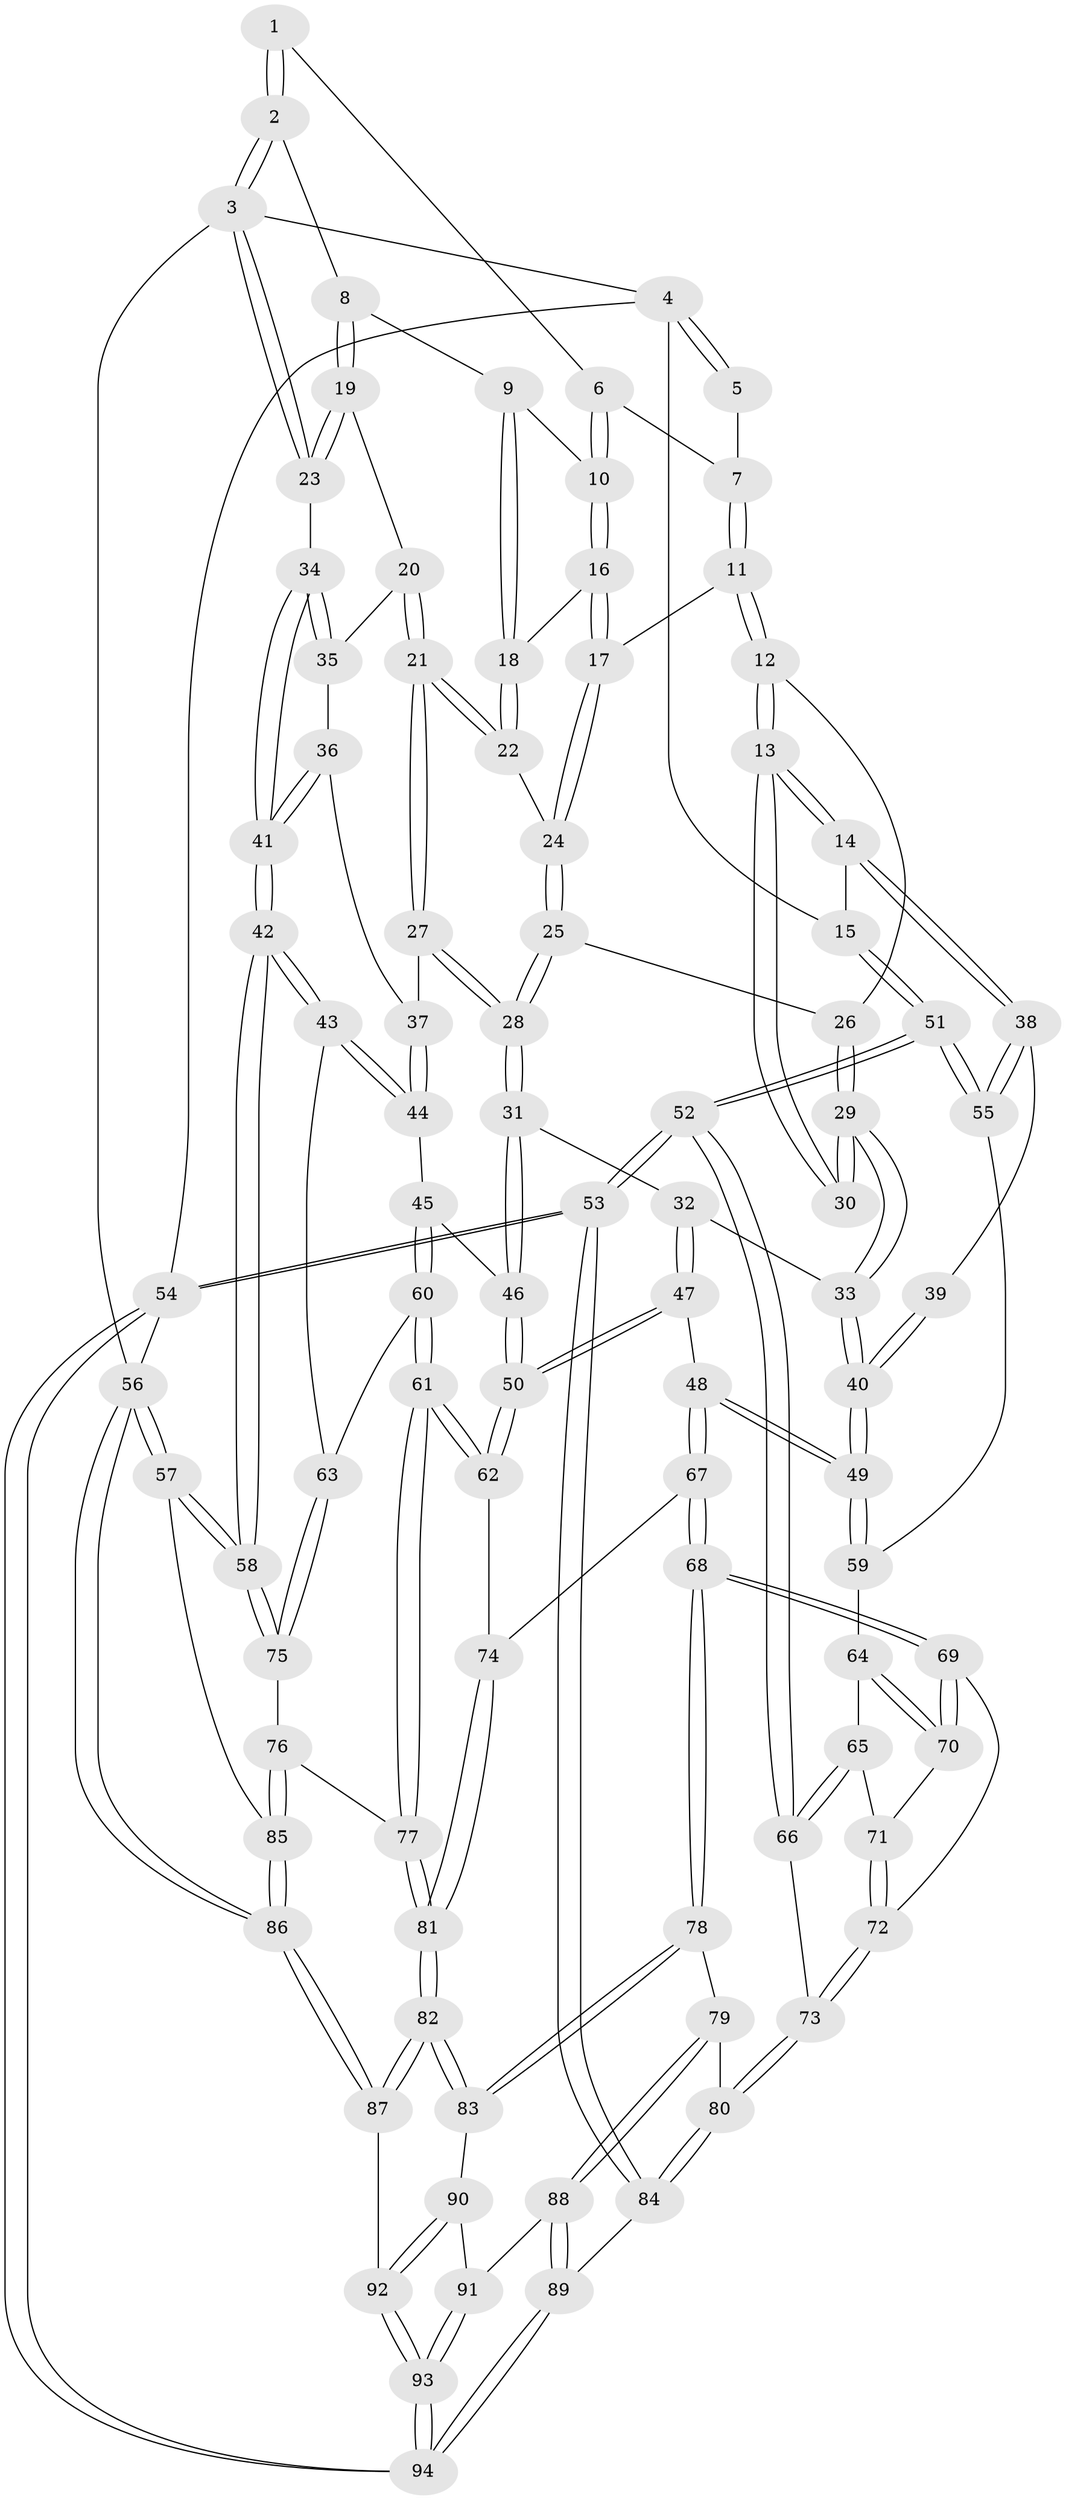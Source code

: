 // coarse degree distribution, {3: 0.3191489361702128, 4: 0.6170212765957447, 5: 0.06382978723404255}
// Generated by graph-tools (version 1.1) at 2025/46/03/06/25 01:46:57]
// undirected, 94 vertices, 232 edges
graph export_dot {
graph [start="1"]
  node [color=gray90,style=filled];
  1 [pos="+0.6494305284583274+0"];
  2 [pos="+1+0"];
  3 [pos="+1+0"];
  4 [pos="+0+0"];
  5 [pos="+0.4562860014891478+0"];
  6 [pos="+0.6357328605516087+0"];
  7 [pos="+0.4902443684322869+0.036144040391730296"];
  8 [pos="+0.8324463113558246+0.07962290648129908"];
  9 [pos="+0.6797914372650559+0.043224844215412686"];
  10 [pos="+0.6362545429763089+0"];
  11 [pos="+0.48529917399502553+0.07093633436140605"];
  12 [pos="+0.24485015394878204+0.0691450344256336"];
  13 [pos="+0.04964512956115265+0.008395498770269818"];
  14 [pos="+0+0"];
  15 [pos="+0+0"];
  16 [pos="+0.5802093284193847+0.06587321905371876"];
  17 [pos="+0.5302600258160662+0.1130555010750703"];
  18 [pos="+0.6734228097971828+0.13191498987893682"];
  19 [pos="+0.8192850377931176+0.20823611199557768"];
  20 [pos="+0.8144211252518473+0.22077410511170115"];
  21 [pos="+0.7709450916927214+0.24326974568537724"];
  22 [pos="+0.6773895924450111+0.15611999266972382"];
  23 [pos="+1+0"];
  24 [pos="+0.5348742232886978+0.15604426006325886"];
  25 [pos="+0.5045288748819554+0.22496881443000327"];
  26 [pos="+0.49237854891261035+0.2306336745652307"];
  27 [pos="+0.7079931811725988+0.33566657193222543"];
  28 [pos="+0.7028780171328819+0.3403732466035239"];
  29 [pos="+0.42806744044620965+0.33039182979147635"];
  30 [pos="+0.33079727265845743+0.3018981960087344"];
  31 [pos="+0.7002901060188997+0.3475944786335339"];
  32 [pos="+0.5821100469683317+0.41739209771248187"];
  33 [pos="+0.4340896171110464+0.35279932345293"];
  34 [pos="+1+0.31444610744977525"];
  35 [pos="+0.8577607925302718+0.24594874435412906"];
  36 [pos="+0.9183601537580417+0.38843660378411127"];
  37 [pos="+0.8844977286075616+0.422612437811753"];
  38 [pos="+0.1750188167438553+0.467561880856013"];
  39 [pos="+0.29956502801792995+0.3577691075696691"];
  40 [pos="+0.37785561048354616+0.5168776047787962"];
  41 [pos="+1+0.41241367433717757"];
  42 [pos="+1+0.6489906136061504"];
  43 [pos="+1+0.6203250607912979"];
  44 [pos="+0.8801936572087278+0.5307618604309837"];
  45 [pos="+0.8309664816038699+0.5314350642388335"];
  46 [pos="+0.7259468188162722+0.4370638624043924"];
  47 [pos="+0.5365717751785953+0.5488903507417913"];
  48 [pos="+0.3981526742812202+0.5616465237085817"];
  49 [pos="+0.3747244729859305+0.5309352397310743"];
  50 [pos="+0.6366355483369387+0.6236577981293231"];
  51 [pos="+0+0.573538271641121"];
  52 [pos="+0+0.627762074981698"];
  53 [pos="+0+0.9482181577605575"];
  54 [pos="+0+1"];
  55 [pos="+0.1783411468728928+0.48174250564275056"];
  56 [pos="+1+1"];
  57 [pos="+1+0.7474677169136641"];
  58 [pos="+1+0.7108472570755733"];
  59 [pos="+0.18505341607186288+0.49217097278988164"];
  60 [pos="+0.7548316362290598+0.6215210865875579"];
  61 [pos="+0.6583055890022979+0.6620644839918743"];
  62 [pos="+0.6544446187919413+0.6581056735456706"];
  63 [pos="+0.8572187850854038+0.6795245080622511"];
  64 [pos="+0.17845191461710253+0.5159204564320762"];
  65 [pos="+0.10881576019484794+0.6181040287299884"];
  66 [pos="+0.08210431926274983+0.6449164536267711"];
  67 [pos="+0.37934833916078153+0.6858653661548458"];
  68 [pos="+0.33479095122857355+0.7328274792519178"];
  69 [pos="+0.2595517529953985+0.6867195254985538"];
  70 [pos="+0.2247056162362798+0.6502753587297179"];
  71 [pos="+0.18225005109794526+0.6689166811159889"];
  72 [pos="+0.16797220370216878+0.7074821753970467"];
  73 [pos="+0.12383929898687392+0.7463499313817334"];
  74 [pos="+0.4578617400791085+0.7203958600071467"];
  75 [pos="+0.7974694542424365+0.7678494198438757"];
  76 [pos="+0.7776350229074923+0.7850601129676699"];
  77 [pos="+0.6666026293202791+0.7053657253179366"];
  78 [pos="+0.32652453291611827+0.7570669431849196"];
  79 [pos="+0.24765410550240288+0.8180701333853218"];
  80 [pos="+0.1242604908177228+0.760434880606399"];
  81 [pos="+0.5643329825676245+0.8686903577001269"];
  82 [pos="+0.5611205063409386+0.8911347884744991"];
  83 [pos="+0.4088314986717688+0.8673119626876001"];
  84 [pos="+0.004886047258281808+0.8515018824253882"];
  85 [pos="+0.7952050937886492+0.8396857584640899"];
  86 [pos="+0.7490026523097081+1"];
  87 [pos="+0.6746275830965175+1"];
  88 [pos="+0.23276773333596407+0.889878296427988"];
  89 [pos="+0.2084755859350649+0.9272907358121645"];
  90 [pos="+0.37534621837948084+0.9247982333026794"];
  91 [pos="+0.34384669399800827+0.9307054695326863"];
  92 [pos="+0.48956500654424345+1"];
  93 [pos="+0.18949669423457366+1"];
  94 [pos="+0.18246961053915908+1"];
  1 -- 2;
  1 -- 2;
  1 -- 6;
  2 -- 3;
  2 -- 3;
  2 -- 8;
  3 -- 4;
  3 -- 23;
  3 -- 23;
  3 -- 56;
  4 -- 5;
  4 -- 5;
  4 -- 15;
  4 -- 54;
  5 -- 7;
  6 -- 7;
  6 -- 10;
  6 -- 10;
  7 -- 11;
  7 -- 11;
  8 -- 9;
  8 -- 19;
  8 -- 19;
  9 -- 10;
  9 -- 18;
  9 -- 18;
  10 -- 16;
  10 -- 16;
  11 -- 12;
  11 -- 12;
  11 -- 17;
  12 -- 13;
  12 -- 13;
  12 -- 26;
  13 -- 14;
  13 -- 14;
  13 -- 30;
  13 -- 30;
  14 -- 15;
  14 -- 38;
  14 -- 38;
  15 -- 51;
  15 -- 51;
  16 -- 17;
  16 -- 17;
  16 -- 18;
  17 -- 24;
  17 -- 24;
  18 -- 22;
  18 -- 22;
  19 -- 20;
  19 -- 23;
  19 -- 23;
  20 -- 21;
  20 -- 21;
  20 -- 35;
  21 -- 22;
  21 -- 22;
  21 -- 27;
  21 -- 27;
  22 -- 24;
  23 -- 34;
  24 -- 25;
  24 -- 25;
  25 -- 26;
  25 -- 28;
  25 -- 28;
  26 -- 29;
  26 -- 29;
  27 -- 28;
  27 -- 28;
  27 -- 37;
  28 -- 31;
  28 -- 31;
  29 -- 30;
  29 -- 30;
  29 -- 33;
  29 -- 33;
  31 -- 32;
  31 -- 46;
  31 -- 46;
  32 -- 33;
  32 -- 47;
  32 -- 47;
  33 -- 40;
  33 -- 40;
  34 -- 35;
  34 -- 35;
  34 -- 41;
  34 -- 41;
  35 -- 36;
  36 -- 37;
  36 -- 41;
  36 -- 41;
  37 -- 44;
  37 -- 44;
  38 -- 39;
  38 -- 55;
  38 -- 55;
  39 -- 40;
  39 -- 40;
  40 -- 49;
  40 -- 49;
  41 -- 42;
  41 -- 42;
  42 -- 43;
  42 -- 43;
  42 -- 58;
  42 -- 58;
  43 -- 44;
  43 -- 44;
  43 -- 63;
  44 -- 45;
  45 -- 46;
  45 -- 60;
  45 -- 60;
  46 -- 50;
  46 -- 50;
  47 -- 48;
  47 -- 50;
  47 -- 50;
  48 -- 49;
  48 -- 49;
  48 -- 67;
  48 -- 67;
  49 -- 59;
  49 -- 59;
  50 -- 62;
  50 -- 62;
  51 -- 52;
  51 -- 52;
  51 -- 55;
  51 -- 55;
  52 -- 53;
  52 -- 53;
  52 -- 66;
  52 -- 66;
  53 -- 54;
  53 -- 54;
  53 -- 84;
  53 -- 84;
  54 -- 94;
  54 -- 94;
  54 -- 56;
  55 -- 59;
  56 -- 57;
  56 -- 57;
  56 -- 86;
  56 -- 86;
  57 -- 58;
  57 -- 58;
  57 -- 85;
  58 -- 75;
  58 -- 75;
  59 -- 64;
  60 -- 61;
  60 -- 61;
  60 -- 63;
  61 -- 62;
  61 -- 62;
  61 -- 77;
  61 -- 77;
  62 -- 74;
  63 -- 75;
  63 -- 75;
  64 -- 65;
  64 -- 70;
  64 -- 70;
  65 -- 66;
  65 -- 66;
  65 -- 71;
  66 -- 73;
  67 -- 68;
  67 -- 68;
  67 -- 74;
  68 -- 69;
  68 -- 69;
  68 -- 78;
  68 -- 78;
  69 -- 70;
  69 -- 70;
  69 -- 72;
  70 -- 71;
  71 -- 72;
  71 -- 72;
  72 -- 73;
  72 -- 73;
  73 -- 80;
  73 -- 80;
  74 -- 81;
  74 -- 81;
  75 -- 76;
  76 -- 77;
  76 -- 85;
  76 -- 85;
  77 -- 81;
  77 -- 81;
  78 -- 79;
  78 -- 83;
  78 -- 83;
  79 -- 80;
  79 -- 88;
  79 -- 88;
  80 -- 84;
  80 -- 84;
  81 -- 82;
  81 -- 82;
  82 -- 83;
  82 -- 83;
  82 -- 87;
  82 -- 87;
  83 -- 90;
  84 -- 89;
  85 -- 86;
  85 -- 86;
  86 -- 87;
  86 -- 87;
  87 -- 92;
  88 -- 89;
  88 -- 89;
  88 -- 91;
  89 -- 94;
  89 -- 94;
  90 -- 91;
  90 -- 92;
  90 -- 92;
  91 -- 93;
  91 -- 93;
  92 -- 93;
  92 -- 93;
  93 -- 94;
  93 -- 94;
}

